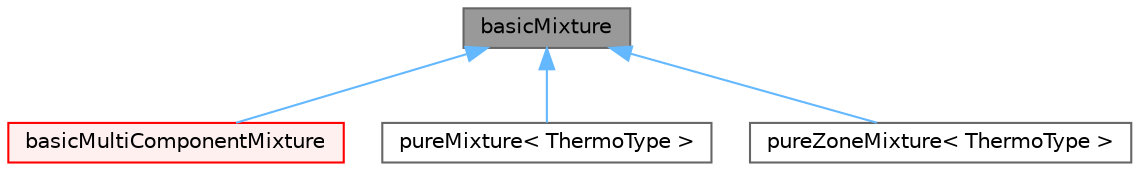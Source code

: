 digraph "basicMixture"
{
 // LATEX_PDF_SIZE
  bgcolor="transparent";
  edge [fontname=Helvetica,fontsize=10,labelfontname=Helvetica,labelfontsize=10];
  node [fontname=Helvetica,fontsize=10,shape=box,height=0.2,width=0.4];
  Node1 [id="Node000001",label="basicMixture",height=0.2,width=0.4,color="gray40", fillcolor="grey60", style="filled", fontcolor="black",tooltip="Foam::basicMixture."];
  Node1 -> Node2 [id="edge1_Node000001_Node000002",dir="back",color="steelblue1",style="solid",tooltip=" "];
  Node2 [id="Node000002",label="basicMultiComponentMixture",height=0.2,width=0.4,color="red", fillcolor="#FFF0F0", style="filled",URL="$classFoam_1_1basicMultiComponentMixture.html",tooltip="Multi-component mixture."];
  Node1 -> Node13 [id="edge2_Node000001_Node000013",dir="back",color="steelblue1",style="solid",tooltip=" "];
  Node13 [id="Node000013",label="pureMixture\< ThermoType \>",height=0.2,width=0.4,color="gray40", fillcolor="white", style="filled",URL="$classFoam_1_1pureMixture.html",tooltip="Foam::pureMixture."];
  Node1 -> Node14 [id="edge3_Node000001_Node000014",dir="back",color="steelblue1",style="solid",tooltip=" "];
  Node14 [id="Node000014",label="pureZoneMixture\< ThermoType \>",height=0.2,width=0.4,color="gray40", fillcolor="white", style="filled",URL="$classFoam_1_1pureZoneMixture.html",tooltip="Version of pureMixture that uses different mixtures for different cellZones. Every cellZone has to pr..."];
}
